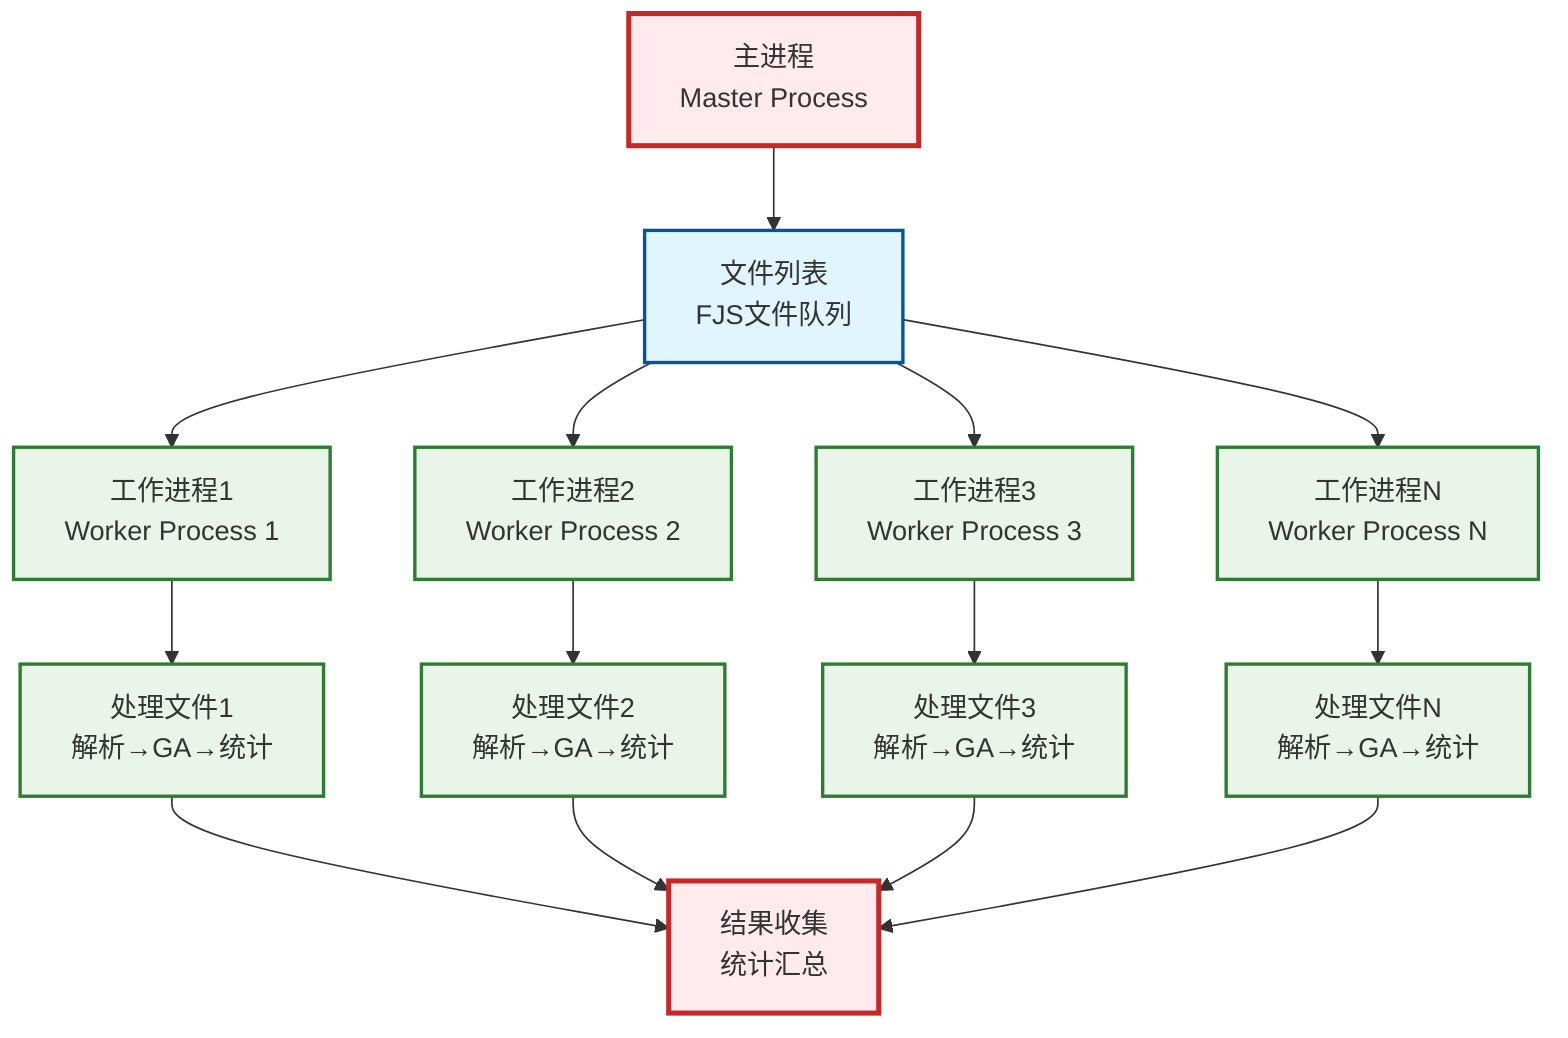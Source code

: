flowchart TD
    classDef masterNode fill:#ffebee,stroke:#c62828,stroke-width:3px
    classDef workerNode fill:#e8f5e8,stroke:#2e7d32,stroke-width:2px
    classDef dataNode fill:#e1f5fe,stroke:#01579b,stroke-width:2px
    master[主进程<br/>Master Process]:::masterNode
    file_list[文件列表<br/>FJS文件队列]:::dataNode
    worker1[工作进程1<br/>Worker Process 1]:::workerNode
    worker2[工作进程2<br/>Worker Process 2]:::workerNode
    worker3[工作进程3<br/>Worker Process 3]:::workerNode
    workerN[工作进程N<br/>Worker Process N]:::workerNode
    task1[处理文件1<br/>解析→GA→统计]:::workerNode
    task2[处理文件2<br/>解析→GA→统计]:::workerNode
    task3[处理文件3<br/>解析→GA→统计]:::workerNode
    taskN[处理文件N<br/>解析→GA→统计]:::workerNode
    results[结果收集<br/>统计汇总]:::masterNode
    master --> file_list
    file_list --> worker1
    file_list --> worker2
    file_list --> worker3
    file_list --> workerN
    worker1 --> task1
    worker2 --> task2
    worker3 --> task3
    workerN --> taskN
    task1 --> results
    task2 --> results
    task3 --> results
    taskN --> results